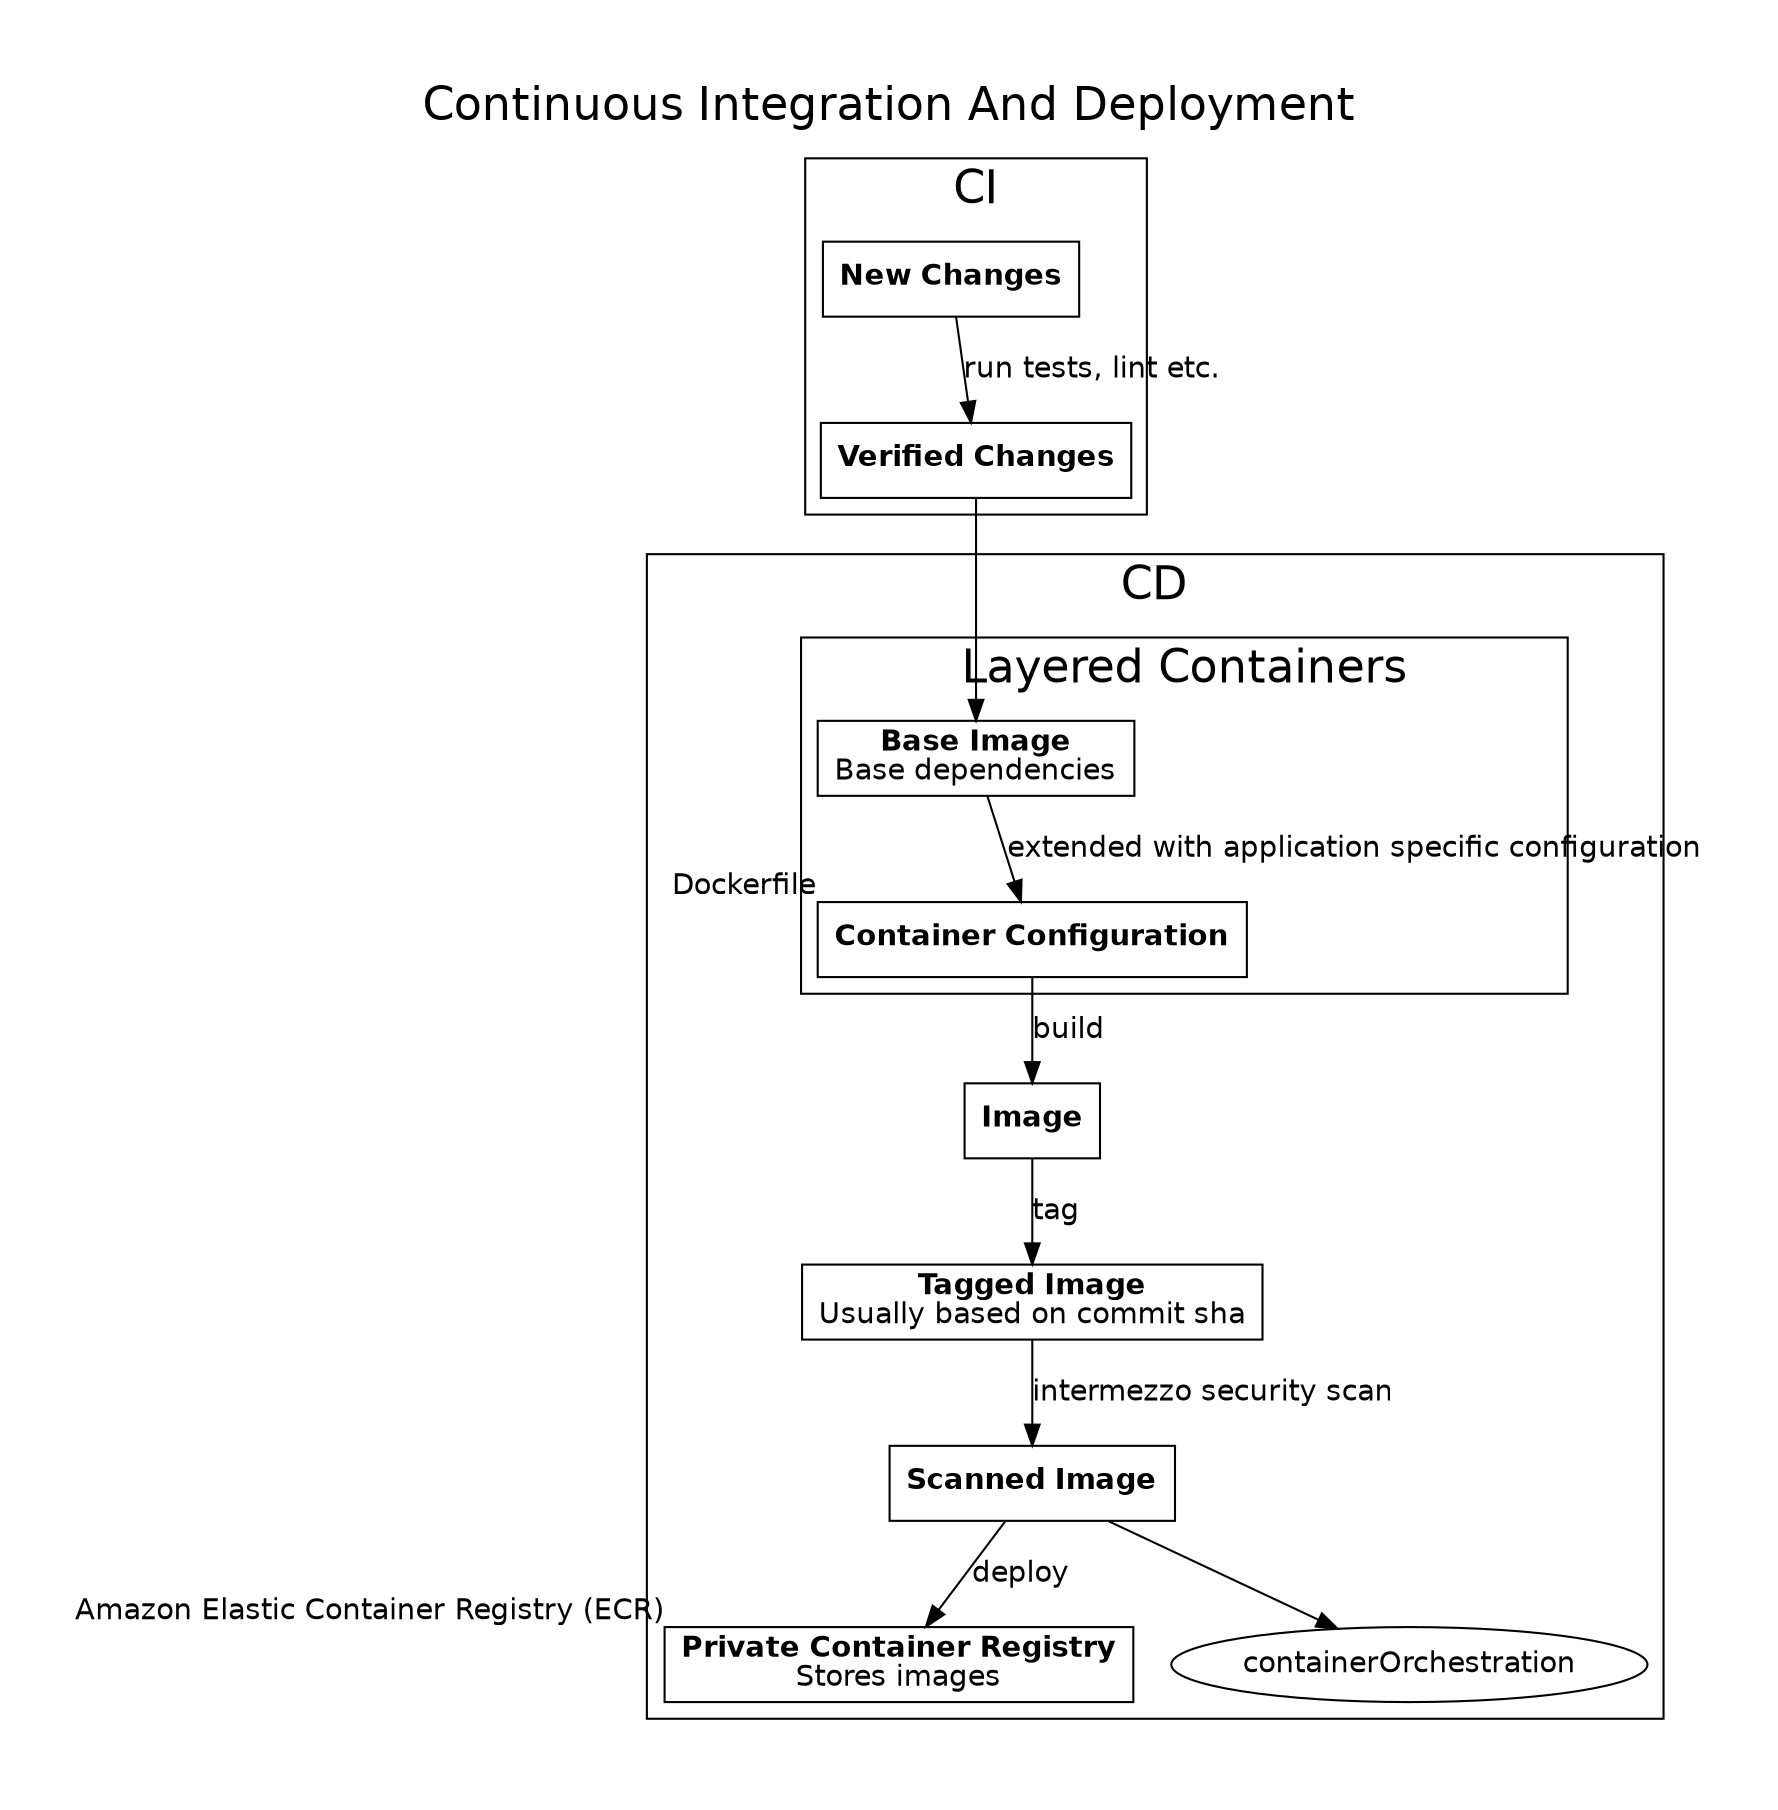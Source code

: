 digraph G {
  graph [fontname = "helvetica"];
  node [fontname = "helvetica"];
  edge [fontname = "helvetica"];
  label="Continuous Integration And Deployment"
  labelloc="t"
  fontsize = 22
  splines="FALSE"
  pad=0.5

  /* Entities */
  newChanges [shape="rect", label=<<b>New Changes</b>>]
  verifiedChanges [shape="rect", label=<<b>Verified Changes</b>>]
  baseImage [shape="rect", label=<<b>Base Image</b><br />Base dependencies>]
  containerConfiguration [shape="rect", label=<<b>Container Configuration</b>>, xlabel="Dockerfile"]
  image [shape="rect", label=<<b>Image</b>>]
  taggedImage [shape="rect", label=<<b>Tagged Image</b><br />Usually based on commit sha>]
  scannedImage [shape="rect", label=<<b>Scanned Image</b>>]
  containerRegistry [shape="rect", label=<<b>Private Container Registry</b><br />Stores images>, xlabel="Amazon Elastic Container Registry (ECR)"]


  /* Relationships */

  subgraph cluster_ci {
    label="CI"
    newChanges -> verifiedChanges[label="run tests, lint etc."]
  }
  subgraph cluster_CD {
    label="CD"
    subgraph cluster_configuration {
      verifiedChanges -> baseImage
      label="Layered Containers"
      baseImage -> containerConfiguration[label="extended with application specific configuration"]
    }
    containerConfiguration -> image[label="build"]
    image -> taggedImage[label="tag"]
    taggedImage -> scannedImage[label="intermezzo security scan"]
    scannedImage -> containerRegistry[label="deploy"]
    scannedImage -> containerOrchestration
  }

  /* Ranks */
}
